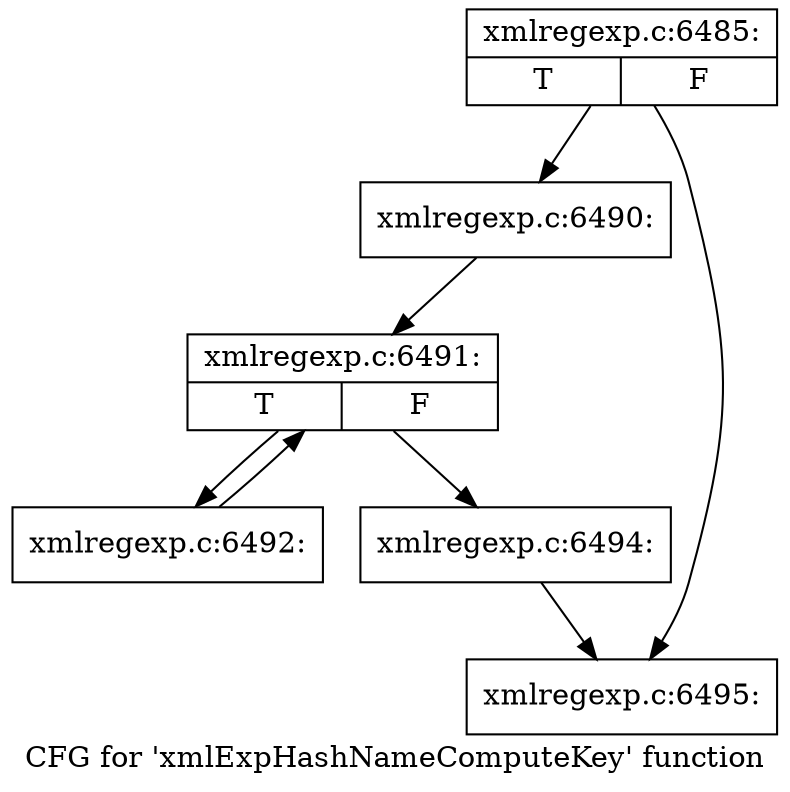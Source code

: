 digraph "CFG for 'xmlExpHashNameComputeKey' function" {
	label="CFG for 'xmlExpHashNameComputeKey' function";

	Node0x44d6920 [shape=record,label="{xmlregexp.c:6485:|{<s0>T|<s1>F}}"];
	Node0x44d6920 -> Node0x4502700;
	Node0x44d6920 -> Node0x4502750;
	Node0x4502700 [shape=record,label="{xmlregexp.c:6490:}"];
	Node0x4502700 -> Node0x4502f60;
	Node0x4502f60 [shape=record,label="{xmlregexp.c:6491:|{<s0>T|<s1>F}}"];
	Node0x4502f60 -> Node0x45035e0;
	Node0x4502f60 -> Node0x4503180;
	Node0x45035e0 [shape=record,label="{xmlregexp.c:6492:}"];
	Node0x45035e0 -> Node0x4502f60;
	Node0x4503180 [shape=record,label="{xmlregexp.c:6494:}"];
	Node0x4503180 -> Node0x4502750;
	Node0x4502750 [shape=record,label="{xmlregexp.c:6495:}"];
}
